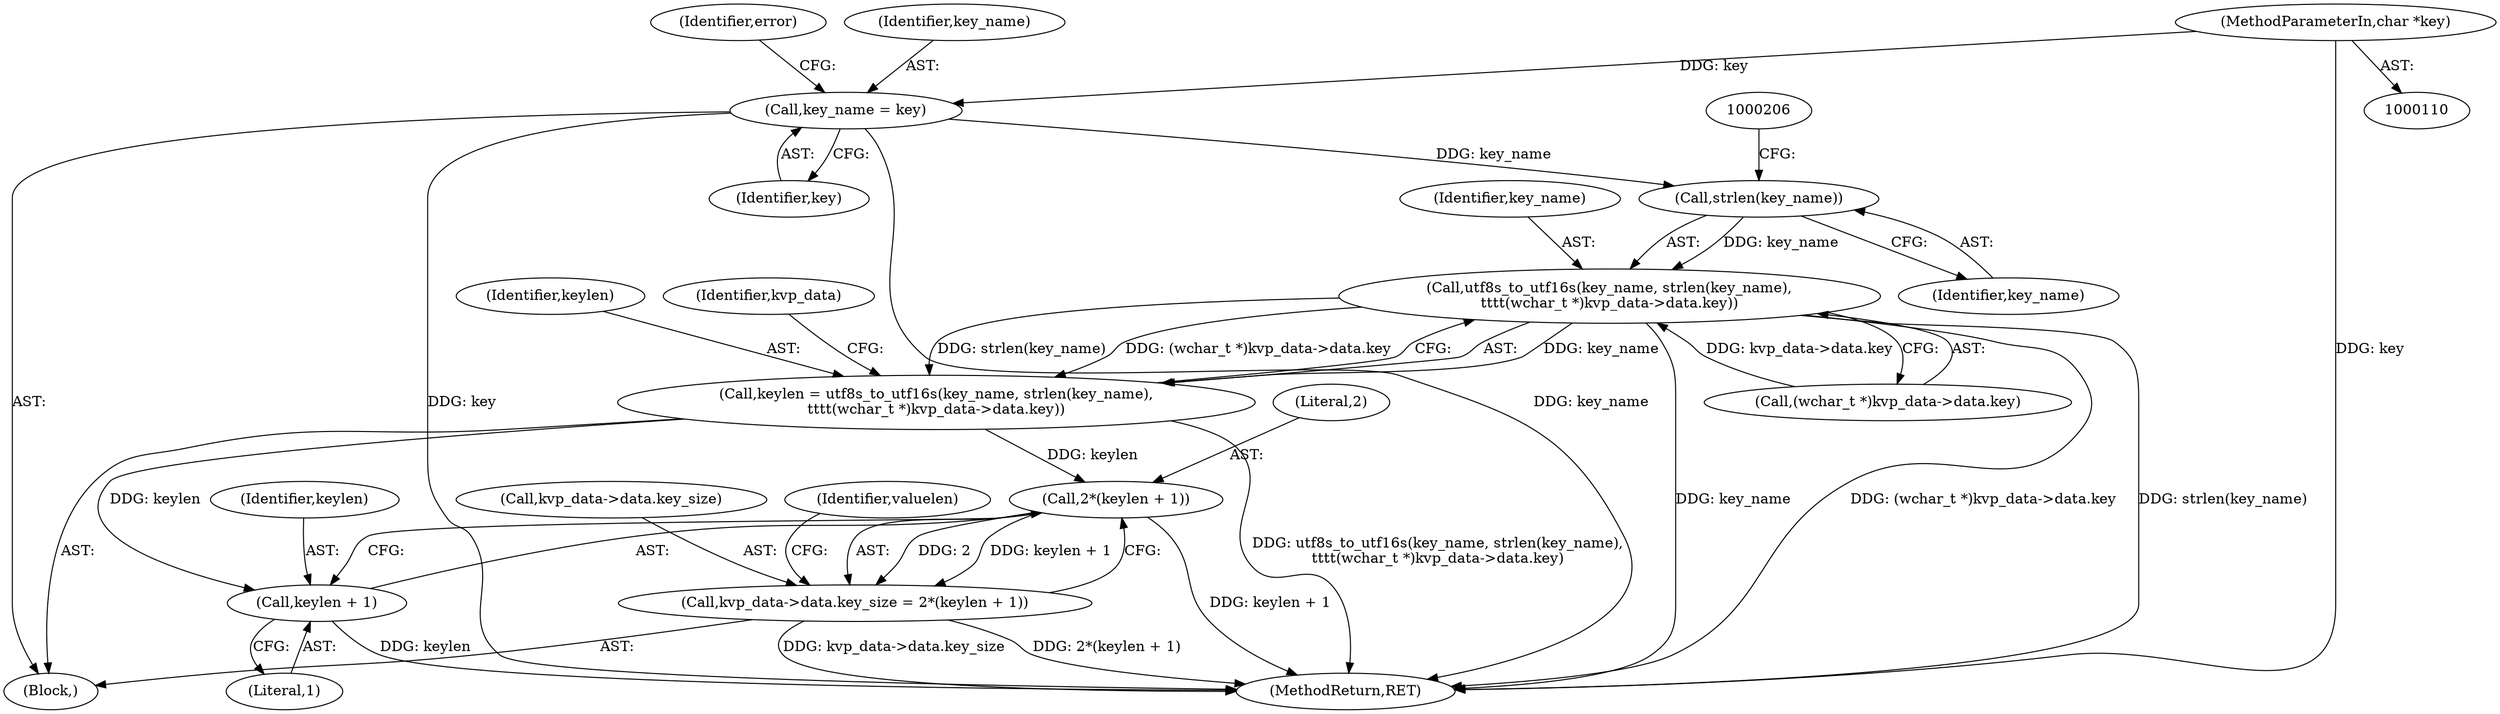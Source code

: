 digraph "1_linux_0720a06a7518c9d0c0125bd5d1f3b6264c55c3dd@pointer" {
"1000187" [label="(Call,key_name = key)"];
"1000111" [label="(MethodParameterIn,char *key)"];
"1000203" [label="(Call,strlen(key_name))"];
"1000201" [label="(Call,utf8s_to_utf16s(key_name, strlen(key_name),\n\t\t\t\t(wchar_t *)kvp_data->data.key))"];
"1000199" [label="(Call,keylen = utf8s_to_utf16s(key_name, strlen(key_name),\n\t\t\t\t(wchar_t *)kvp_data->data.key))"];
"1000218" [label="(Call,2*(keylen + 1))"];
"1000212" [label="(Call,kvp_data->data.key_size = 2*(keylen + 1))"];
"1000220" [label="(Call,keylen + 1)"];
"1000200" [label="(Identifier,keylen)"];
"1000203" [label="(Call,strlen(key_name))"];
"1000219" [label="(Literal,2)"];
"1000111" [label="(MethodParameterIn,char *key)"];
"1000222" [label="(Literal,1)"];
"1000274" [label="(MethodReturn,RET)"];
"1000202" [label="(Identifier,key_name)"];
"1000221" [label="(Identifier,keylen)"];
"1000220" [label="(Call,keylen + 1)"];
"1000189" [label="(Identifier,key)"];
"1000187" [label="(Call,key_name = key)"];
"1000199" [label="(Call,keylen = utf8s_to_utf16s(key_name, strlen(key_name),\n\t\t\t\t(wchar_t *)kvp_data->data.key))"];
"1000201" [label="(Call,utf8s_to_utf16s(key_name, strlen(key_name),\n\t\t\t\t(wchar_t *)kvp_data->data.key))"];
"1000212" [label="(Call,kvp_data->data.key_size = 2*(keylen + 1))"];
"1000204" [label="(Identifier,key_name)"];
"1000191" [label="(Identifier,error)"];
"1000114" [label="(Block,)"];
"1000224" [label="(Identifier,valuelen)"];
"1000188" [label="(Identifier,key_name)"];
"1000218" [label="(Call,2*(keylen + 1))"];
"1000213" [label="(Call,kvp_data->data.key_size)"];
"1000205" [label="(Call,(wchar_t *)kvp_data->data.key)"];
"1000215" [label="(Identifier,kvp_data)"];
"1000187" -> "1000114"  [label="AST: "];
"1000187" -> "1000189"  [label="CFG: "];
"1000188" -> "1000187"  [label="AST: "];
"1000189" -> "1000187"  [label="AST: "];
"1000191" -> "1000187"  [label="CFG: "];
"1000187" -> "1000274"  [label="DDG: key_name"];
"1000187" -> "1000274"  [label="DDG: key"];
"1000111" -> "1000187"  [label="DDG: key"];
"1000187" -> "1000203"  [label="DDG: key_name"];
"1000111" -> "1000110"  [label="AST: "];
"1000111" -> "1000274"  [label="DDG: key"];
"1000203" -> "1000201"  [label="AST: "];
"1000203" -> "1000204"  [label="CFG: "];
"1000204" -> "1000203"  [label="AST: "];
"1000206" -> "1000203"  [label="CFG: "];
"1000203" -> "1000201"  [label="DDG: key_name"];
"1000201" -> "1000199"  [label="AST: "];
"1000201" -> "1000205"  [label="CFG: "];
"1000202" -> "1000201"  [label="AST: "];
"1000205" -> "1000201"  [label="AST: "];
"1000199" -> "1000201"  [label="CFG: "];
"1000201" -> "1000274"  [label="DDG: key_name"];
"1000201" -> "1000274"  [label="DDG: strlen(key_name)"];
"1000201" -> "1000274"  [label="DDG: (wchar_t *)kvp_data->data.key"];
"1000201" -> "1000199"  [label="DDG: key_name"];
"1000201" -> "1000199"  [label="DDG: strlen(key_name)"];
"1000201" -> "1000199"  [label="DDG: (wchar_t *)kvp_data->data.key"];
"1000205" -> "1000201"  [label="DDG: kvp_data->data.key"];
"1000199" -> "1000114"  [label="AST: "];
"1000200" -> "1000199"  [label="AST: "];
"1000215" -> "1000199"  [label="CFG: "];
"1000199" -> "1000274"  [label="DDG: utf8s_to_utf16s(key_name, strlen(key_name),\n\t\t\t\t(wchar_t *)kvp_data->data.key)"];
"1000199" -> "1000218"  [label="DDG: keylen"];
"1000199" -> "1000220"  [label="DDG: keylen"];
"1000218" -> "1000212"  [label="AST: "];
"1000218" -> "1000220"  [label="CFG: "];
"1000219" -> "1000218"  [label="AST: "];
"1000220" -> "1000218"  [label="AST: "];
"1000212" -> "1000218"  [label="CFG: "];
"1000218" -> "1000274"  [label="DDG: keylen + 1"];
"1000218" -> "1000212"  [label="DDG: 2"];
"1000218" -> "1000212"  [label="DDG: keylen + 1"];
"1000212" -> "1000114"  [label="AST: "];
"1000213" -> "1000212"  [label="AST: "];
"1000224" -> "1000212"  [label="CFG: "];
"1000212" -> "1000274"  [label="DDG: 2*(keylen + 1)"];
"1000212" -> "1000274"  [label="DDG: kvp_data->data.key_size"];
"1000220" -> "1000222"  [label="CFG: "];
"1000221" -> "1000220"  [label="AST: "];
"1000222" -> "1000220"  [label="AST: "];
"1000220" -> "1000274"  [label="DDG: keylen"];
}
